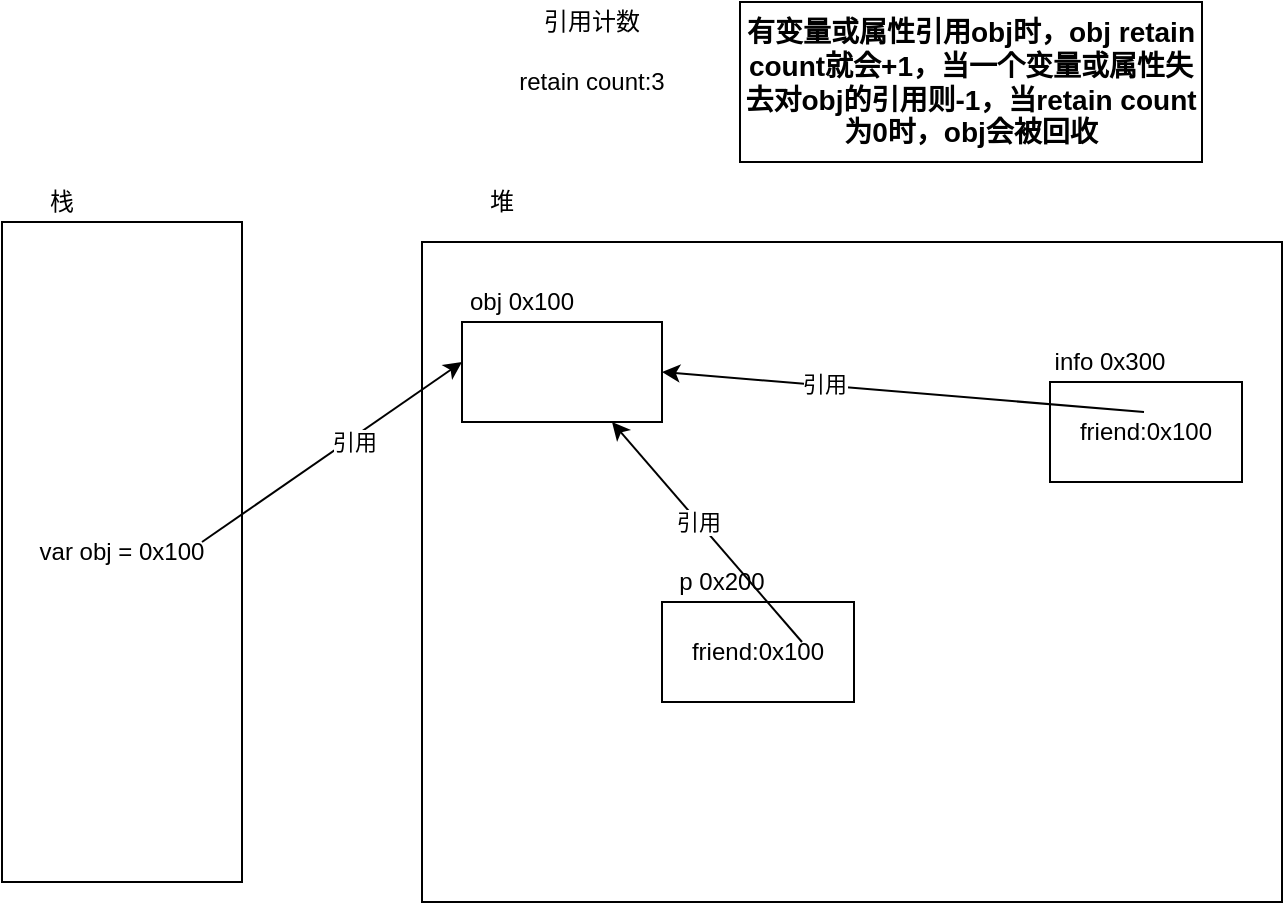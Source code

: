 <mxfile>
    <diagram id="T9GZWUesZZAmHGGL_vnI" name="第 1 页">
        <mxGraphModel dx="926" dy="527" grid="1" gridSize="10" guides="1" tooltips="1" connect="1" arrows="1" fold="1" page="1" pageScale="1" pageWidth="827" pageHeight="1169" math="0" shadow="0">
            <root>
                <mxCell id="0"/>
                <mxCell id="1" parent="0"/>
                <mxCell id="15" value="" style="rounded=0;whiteSpace=wrap;html=1;" vertex="1" parent="1">
                    <mxGeometry x="250" y="130" width="430" height="330" as="geometry"/>
                </mxCell>
                <mxCell id="2" value="" style="rounded=0;whiteSpace=wrap;html=1;" vertex="1" parent="1">
                    <mxGeometry x="270" y="170" width="100" height="50" as="geometry"/>
                </mxCell>
                <mxCell id="3" value="引用计数" style="text;html=1;strokeColor=none;fillColor=none;align=center;verticalAlign=middle;whiteSpace=wrap;rounded=0;" vertex="1" parent="1">
                    <mxGeometry x="300" y="10" width="70" height="20" as="geometry"/>
                </mxCell>
                <mxCell id="4" value="obj 0x100" style="text;html=1;strokeColor=none;fillColor=none;align=center;verticalAlign=middle;whiteSpace=wrap;rounded=0;" vertex="1" parent="1">
                    <mxGeometry x="270" y="150" width="60" height="20" as="geometry"/>
                </mxCell>
                <mxCell id="5" value="retain count:3" style="text;html=1;strokeColor=none;fillColor=none;align=center;verticalAlign=middle;whiteSpace=wrap;rounded=0;" vertex="1" parent="1">
                    <mxGeometry x="285" y="40" width="100" height="20" as="geometry"/>
                </mxCell>
                <mxCell id="6" value="friend:0x100" style="rounded=0;whiteSpace=wrap;html=1;" vertex="1" parent="1">
                    <mxGeometry x="564" y="200" width="96" height="50" as="geometry"/>
                </mxCell>
                <mxCell id="7" value="info 0x300" style="text;html=1;strokeColor=none;fillColor=none;align=center;verticalAlign=middle;whiteSpace=wrap;rounded=0;" vertex="1" parent="1">
                    <mxGeometry x="564" y="180" width="60" height="20" as="geometry"/>
                </mxCell>
                <mxCell id="8" value="friend:0x100" style="rounded=0;whiteSpace=wrap;html=1;" vertex="1" parent="1">
                    <mxGeometry x="370" y="310" width="96" height="50" as="geometry"/>
                </mxCell>
                <mxCell id="9" value="p 0x200" style="text;html=1;strokeColor=none;fillColor=none;align=center;verticalAlign=middle;whiteSpace=wrap;rounded=0;" vertex="1" parent="1">
                    <mxGeometry x="370" y="290" width="60" height="20" as="geometry"/>
                </mxCell>
                <mxCell id="11" value="" style="endArrow=classic;html=1;entryX=0.75;entryY=1;entryDx=0;entryDy=0;" edge="1" parent="1" target="2">
                    <mxGeometry width="50" height="50" relative="1" as="geometry">
                        <mxPoint x="440" y="330" as="sourcePoint"/>
                        <mxPoint x="380" y="250" as="targetPoint"/>
                    </mxGeometry>
                </mxCell>
                <mxCell id="14" value="引用" style="edgeLabel;html=1;align=center;verticalAlign=middle;resizable=0;points=[];" vertex="1" connectable="0" parent="11">
                    <mxGeometry x="0.092" relative="1" as="geometry">
                        <mxPoint as="offset"/>
                    </mxGeometry>
                </mxCell>
                <mxCell id="12" value="" style="endArrow=classic;html=1;entryX=1;entryY=0.5;entryDx=0;entryDy=0;" edge="1" parent="1" target="2">
                    <mxGeometry width="50" height="50" relative="1" as="geometry">
                        <mxPoint x="611" y="215" as="sourcePoint"/>
                        <mxPoint x="516" y="105" as="targetPoint"/>
                    </mxGeometry>
                </mxCell>
                <mxCell id="13" value="引用" style="edgeLabel;html=1;align=center;verticalAlign=middle;resizable=0;points=[];" vertex="1" connectable="0" parent="12">
                    <mxGeometry x="0.328" y="-1" relative="1" as="geometry">
                        <mxPoint as="offset"/>
                    </mxGeometry>
                </mxCell>
                <mxCell id="16" value="堆" style="text;html=1;strokeColor=none;fillColor=none;align=center;verticalAlign=middle;whiteSpace=wrap;rounded=0;" vertex="1" parent="1">
                    <mxGeometry x="270" y="100" width="40" height="20" as="geometry"/>
                </mxCell>
                <mxCell id="17" value="var obj = 0x100" style="rounded=0;whiteSpace=wrap;html=1;" vertex="1" parent="1">
                    <mxGeometry x="40" y="120" width="120" height="330" as="geometry"/>
                </mxCell>
                <mxCell id="19" value="栈" style="text;html=1;strokeColor=none;fillColor=none;align=center;verticalAlign=middle;whiteSpace=wrap;rounded=0;" vertex="1" parent="1">
                    <mxGeometry x="50" y="100" width="40" height="20" as="geometry"/>
                </mxCell>
                <mxCell id="20" value="" style="endArrow=classic;html=1;" edge="1" parent="1">
                    <mxGeometry width="50" height="50" relative="1" as="geometry">
                        <mxPoint x="140" y="280" as="sourcePoint"/>
                        <mxPoint x="270" y="190" as="targetPoint"/>
                    </mxGeometry>
                </mxCell>
                <mxCell id="21" value="引用" style="edgeLabel;html=1;align=center;verticalAlign=middle;resizable=0;points=[];" vertex="1" connectable="0" parent="20">
                    <mxGeometry x="0.158" y="-1" relative="1" as="geometry">
                        <mxPoint y="1" as="offset"/>
                    </mxGeometry>
                </mxCell>
                <mxCell id="23" value="&lt;b&gt;&lt;font style=&quot;font-size: 14px&quot;&gt;有变量或属性引用obj时，obj retain count就会+1，当一个变量或属性失去对obj的引用则-1，当retain count为0时，obj会被回收&lt;/font&gt;&lt;/b&gt;" style="whiteSpace=wrap;html=1;" vertex="1" parent="1">
                    <mxGeometry x="409" y="10" width="231" height="80" as="geometry"/>
                </mxCell>
            </root>
        </mxGraphModel>
    </diagram>
</mxfile>